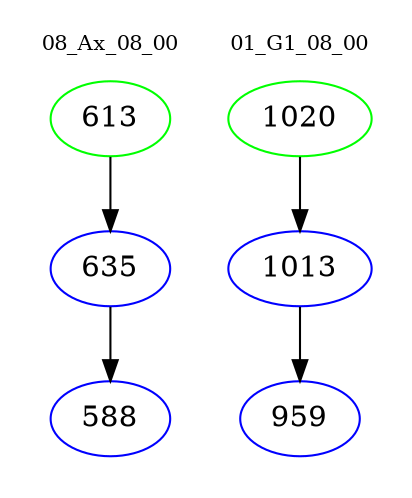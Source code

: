 digraph{
subgraph cluster_0 {
color = white
label = "08_Ax_08_00";
fontsize=10;
T0_613 [label="613", color="green"]
T0_613 -> T0_635 [color="black"]
T0_635 [label="635", color="blue"]
T0_635 -> T0_588 [color="black"]
T0_588 [label="588", color="blue"]
}
subgraph cluster_1 {
color = white
label = "01_G1_08_00";
fontsize=10;
T1_1020 [label="1020", color="green"]
T1_1020 -> T1_1013 [color="black"]
T1_1013 [label="1013", color="blue"]
T1_1013 -> T1_959 [color="black"]
T1_959 [label="959", color="blue"]
}
}
